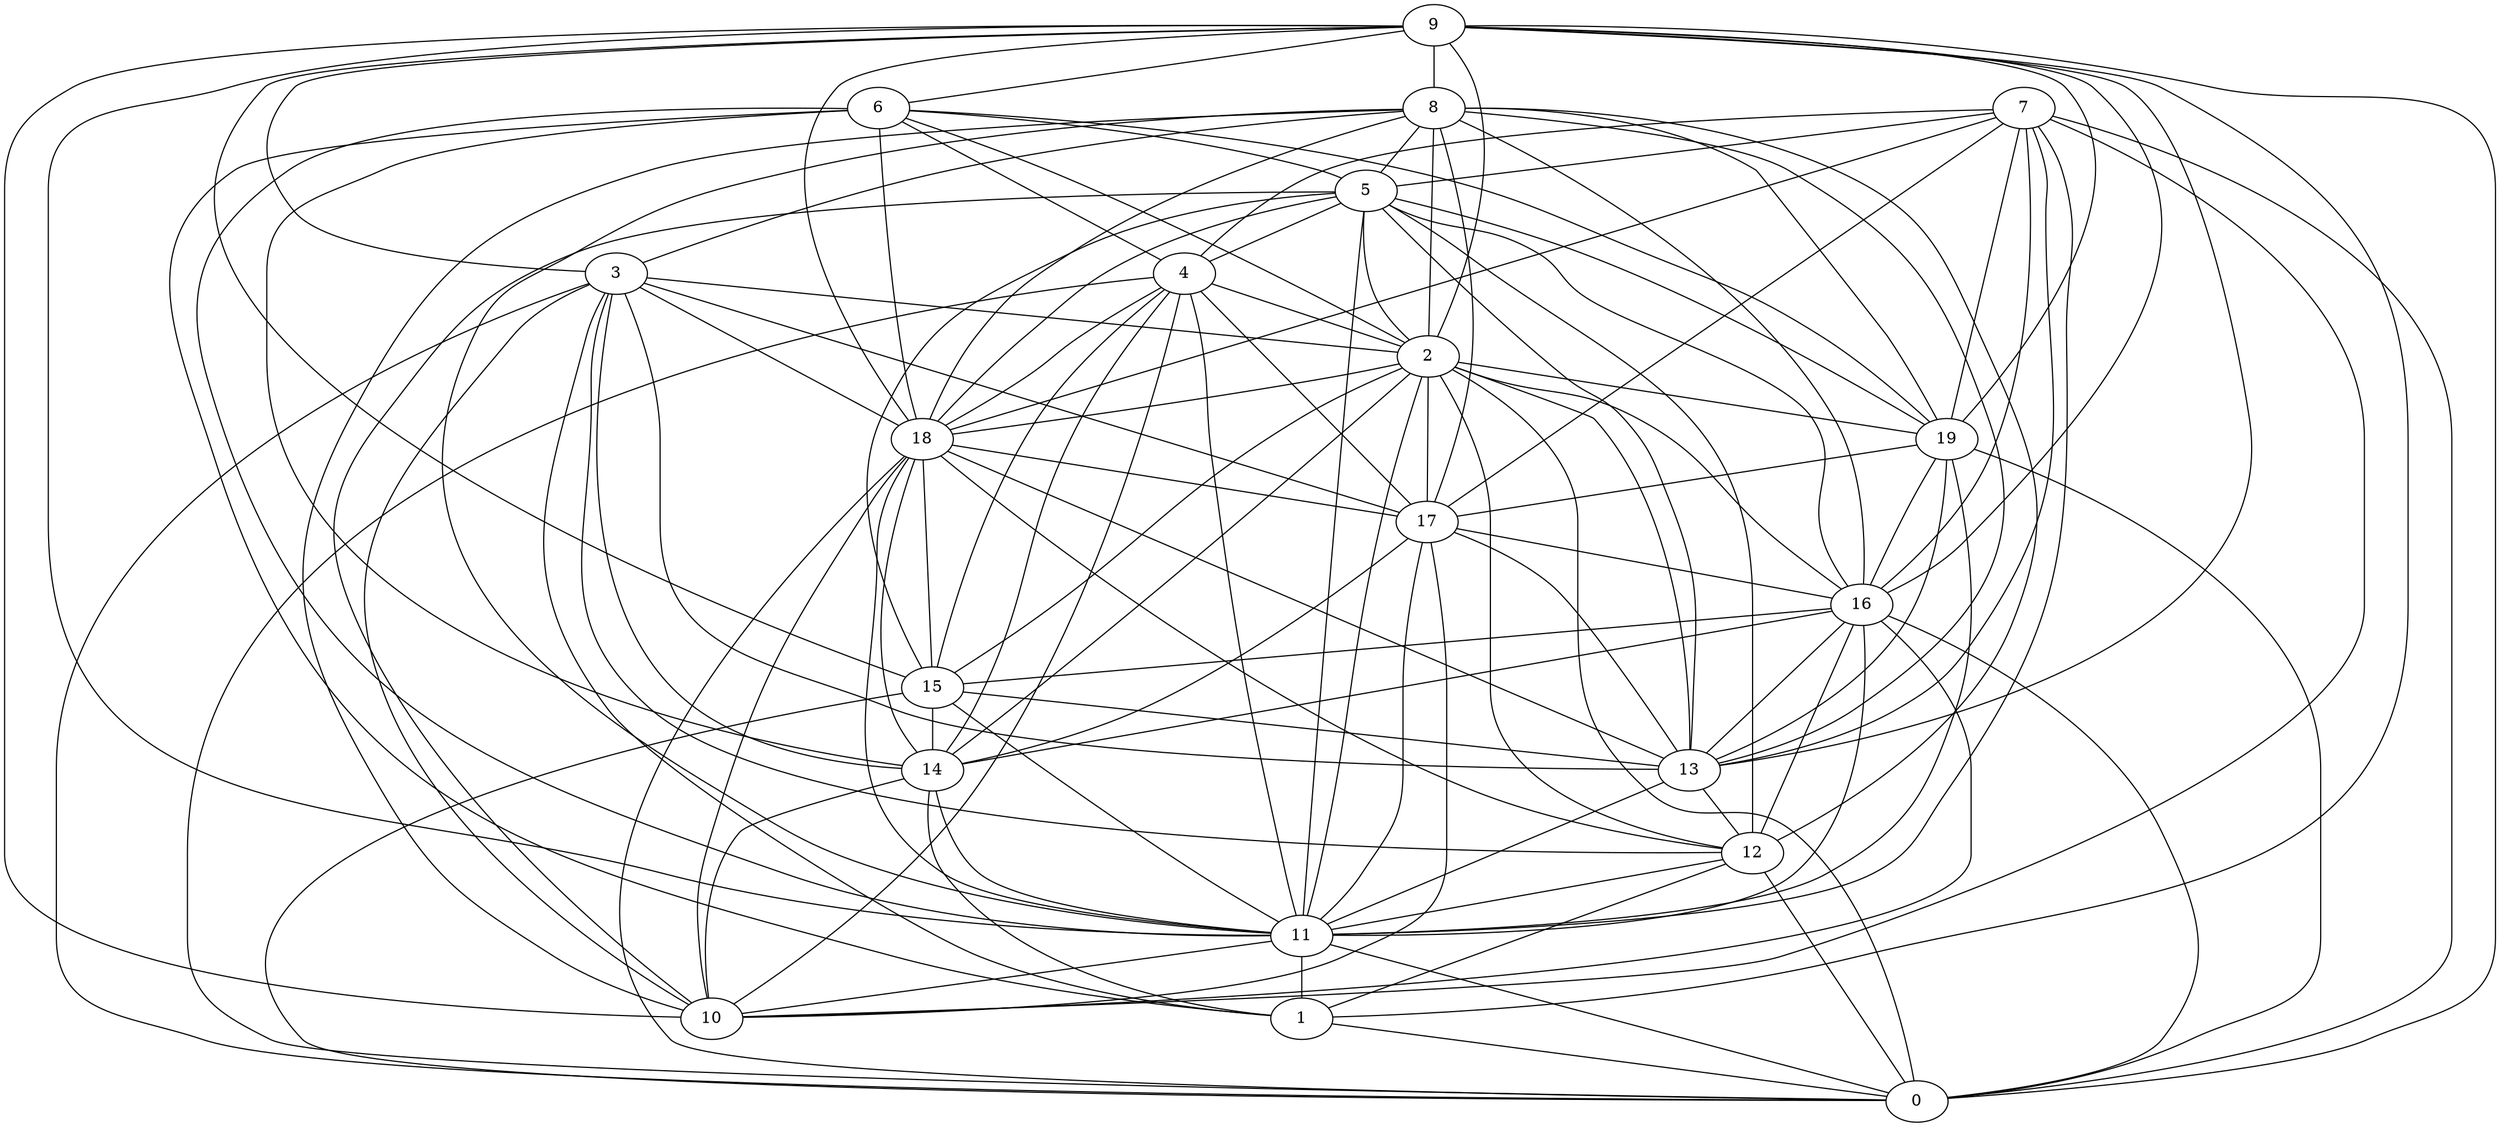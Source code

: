 digraph GG_graph {

subgraph G_graph {
edge [color = black]
"12" -> "1" [dir = none]
"8" -> "10" [dir = none]
"8" -> "2" [dir = none]
"8" -> "5" [dir = none]
"8" -> "3" [dir = none]
"8" -> "12" [dir = none]
"13" -> "12" [dir = none]
"15" -> "11" [dir = none]
"15" -> "0" [dir = none]
"4" -> "14" [dir = none]
"4" -> "2" [dir = none]
"16" -> "12" [dir = none]
"16" -> "13" [dir = none]
"16" -> "14" [dir = none]
"3" -> "17" [dir = none]
"3" -> "12" [dir = none]
"3" -> "2" [dir = none]
"3" -> "1" [dir = none]
"3" -> "14" [dir = none]
"3" -> "13" [dir = none]
"5" -> "12" [dir = none]
"5" -> "13" [dir = none]
"5" -> "2" [dir = none]
"5" -> "19" [dir = none]
"5" -> "11" [dir = none]
"5" -> "15" [dir = none]
"5" -> "10" [dir = none]
"5" -> "18" [dir = none]
"5" -> "4" [dir = none]
"7" -> "11" [dir = none]
"7" -> "0" [dir = none]
"7" -> "18" [dir = none]
"17" -> "14" [dir = none]
"17" -> "16" [dir = none]
"17" -> "11" [dir = none]
"17" -> "10" [dir = none]
"9" -> "19" [dir = none]
"9" -> "8" [dir = none]
"9" -> "16" [dir = none]
"9" -> "1" [dir = none]
"9" -> "3" [dir = none]
"9" -> "11" [dir = none]
"2" -> "12" [dir = none]
"2" -> "11" [dir = none]
"2" -> "17" [dir = none]
"2" -> "15" [dir = none]
"2" -> "0" [dir = none]
"19" -> "0" [dir = none]
"19" -> "13" [dir = none]
"6" -> "11" [dir = none]
"6" -> "18" [dir = none]
"6" -> "1" [dir = none]
"18" -> "17" [dir = none]
"18" -> "14" [dir = none]
"18" -> "0" [dir = none]
"18" -> "10" [dir = none]
"11" -> "10" [dir = none]
"2" -> "18" [dir = none]
"7" -> "16" [dir = none]
"8" -> "18" [dir = none]
"4" -> "18" [dir = none]
"4" -> "17" [dir = none]
"18" -> "15" [dir = none]
"5" -> "16" [dir = none]
"9" -> "18" [dir = none]
"6" -> "5" [dir = none]
"16" -> "10" [dir = none]
"18" -> "11" [dir = none]
"12" -> "11" [dir = none]
"6" -> "2" [dir = none]
"16" -> "11" [dir = none]
"3" -> "18" [dir = none]
"9" -> "0" [dir = none]
"2" -> "19" [dir = none]
"9" -> "13" [dir = none]
"16" -> "15" [dir = none]
"2" -> "13" [dir = none]
"18" -> "12" [dir = none]
"11" -> "0" [dir = none]
"4" -> "15" [dir = none]
"6" -> "4" [dir = none]
"8" -> "17" [dir = none]
"8" -> "16" [dir = none]
"9" -> "10" [dir = none]
"15" -> "14" [dir = none]
"3" -> "10" [dir = none]
"6" -> "14" [dir = none]
"19" -> "16" [dir = none]
"15" -> "13" [dir = none]
"9" -> "2" [dir = none]
"7" -> "19" [dir = none]
"9" -> "15" [dir = none]
"7" -> "4" [dir = none]
"14" -> "11" [dir = none]
"7" -> "13" [dir = none]
"6" -> "19" [dir = none]
"1" -> "0" [dir = none]
"2" -> "16" [dir = none]
"14" -> "1" [dir = none]
"3" -> "0" [dir = none]
"4" -> "10" [dir = none]
"19" -> "11" [dir = none]
"16" -> "0" [dir = none]
"7" -> "10" [dir = none]
"4" -> "11" [dir = none]
"14" -> "10" [dir = none]
"2" -> "14" [dir = none]
"18" -> "13" [dir = none]
"4" -> "0" [dir = none]
"12" -> "0" [dir = none]
"9" -> "6" [dir = none]
"13" -> "11" [dir = none]
"11" -> "1" [dir = none]
"7" -> "5" [dir = none]
"8" -> "11" [dir = none]
"8" -> "13" [dir = none]
"7" -> "17" [dir = none]
"19" -> "17" [dir = none]
"8" -> "19" [dir = none]
"17" -> "13" [dir = none]
}

}
